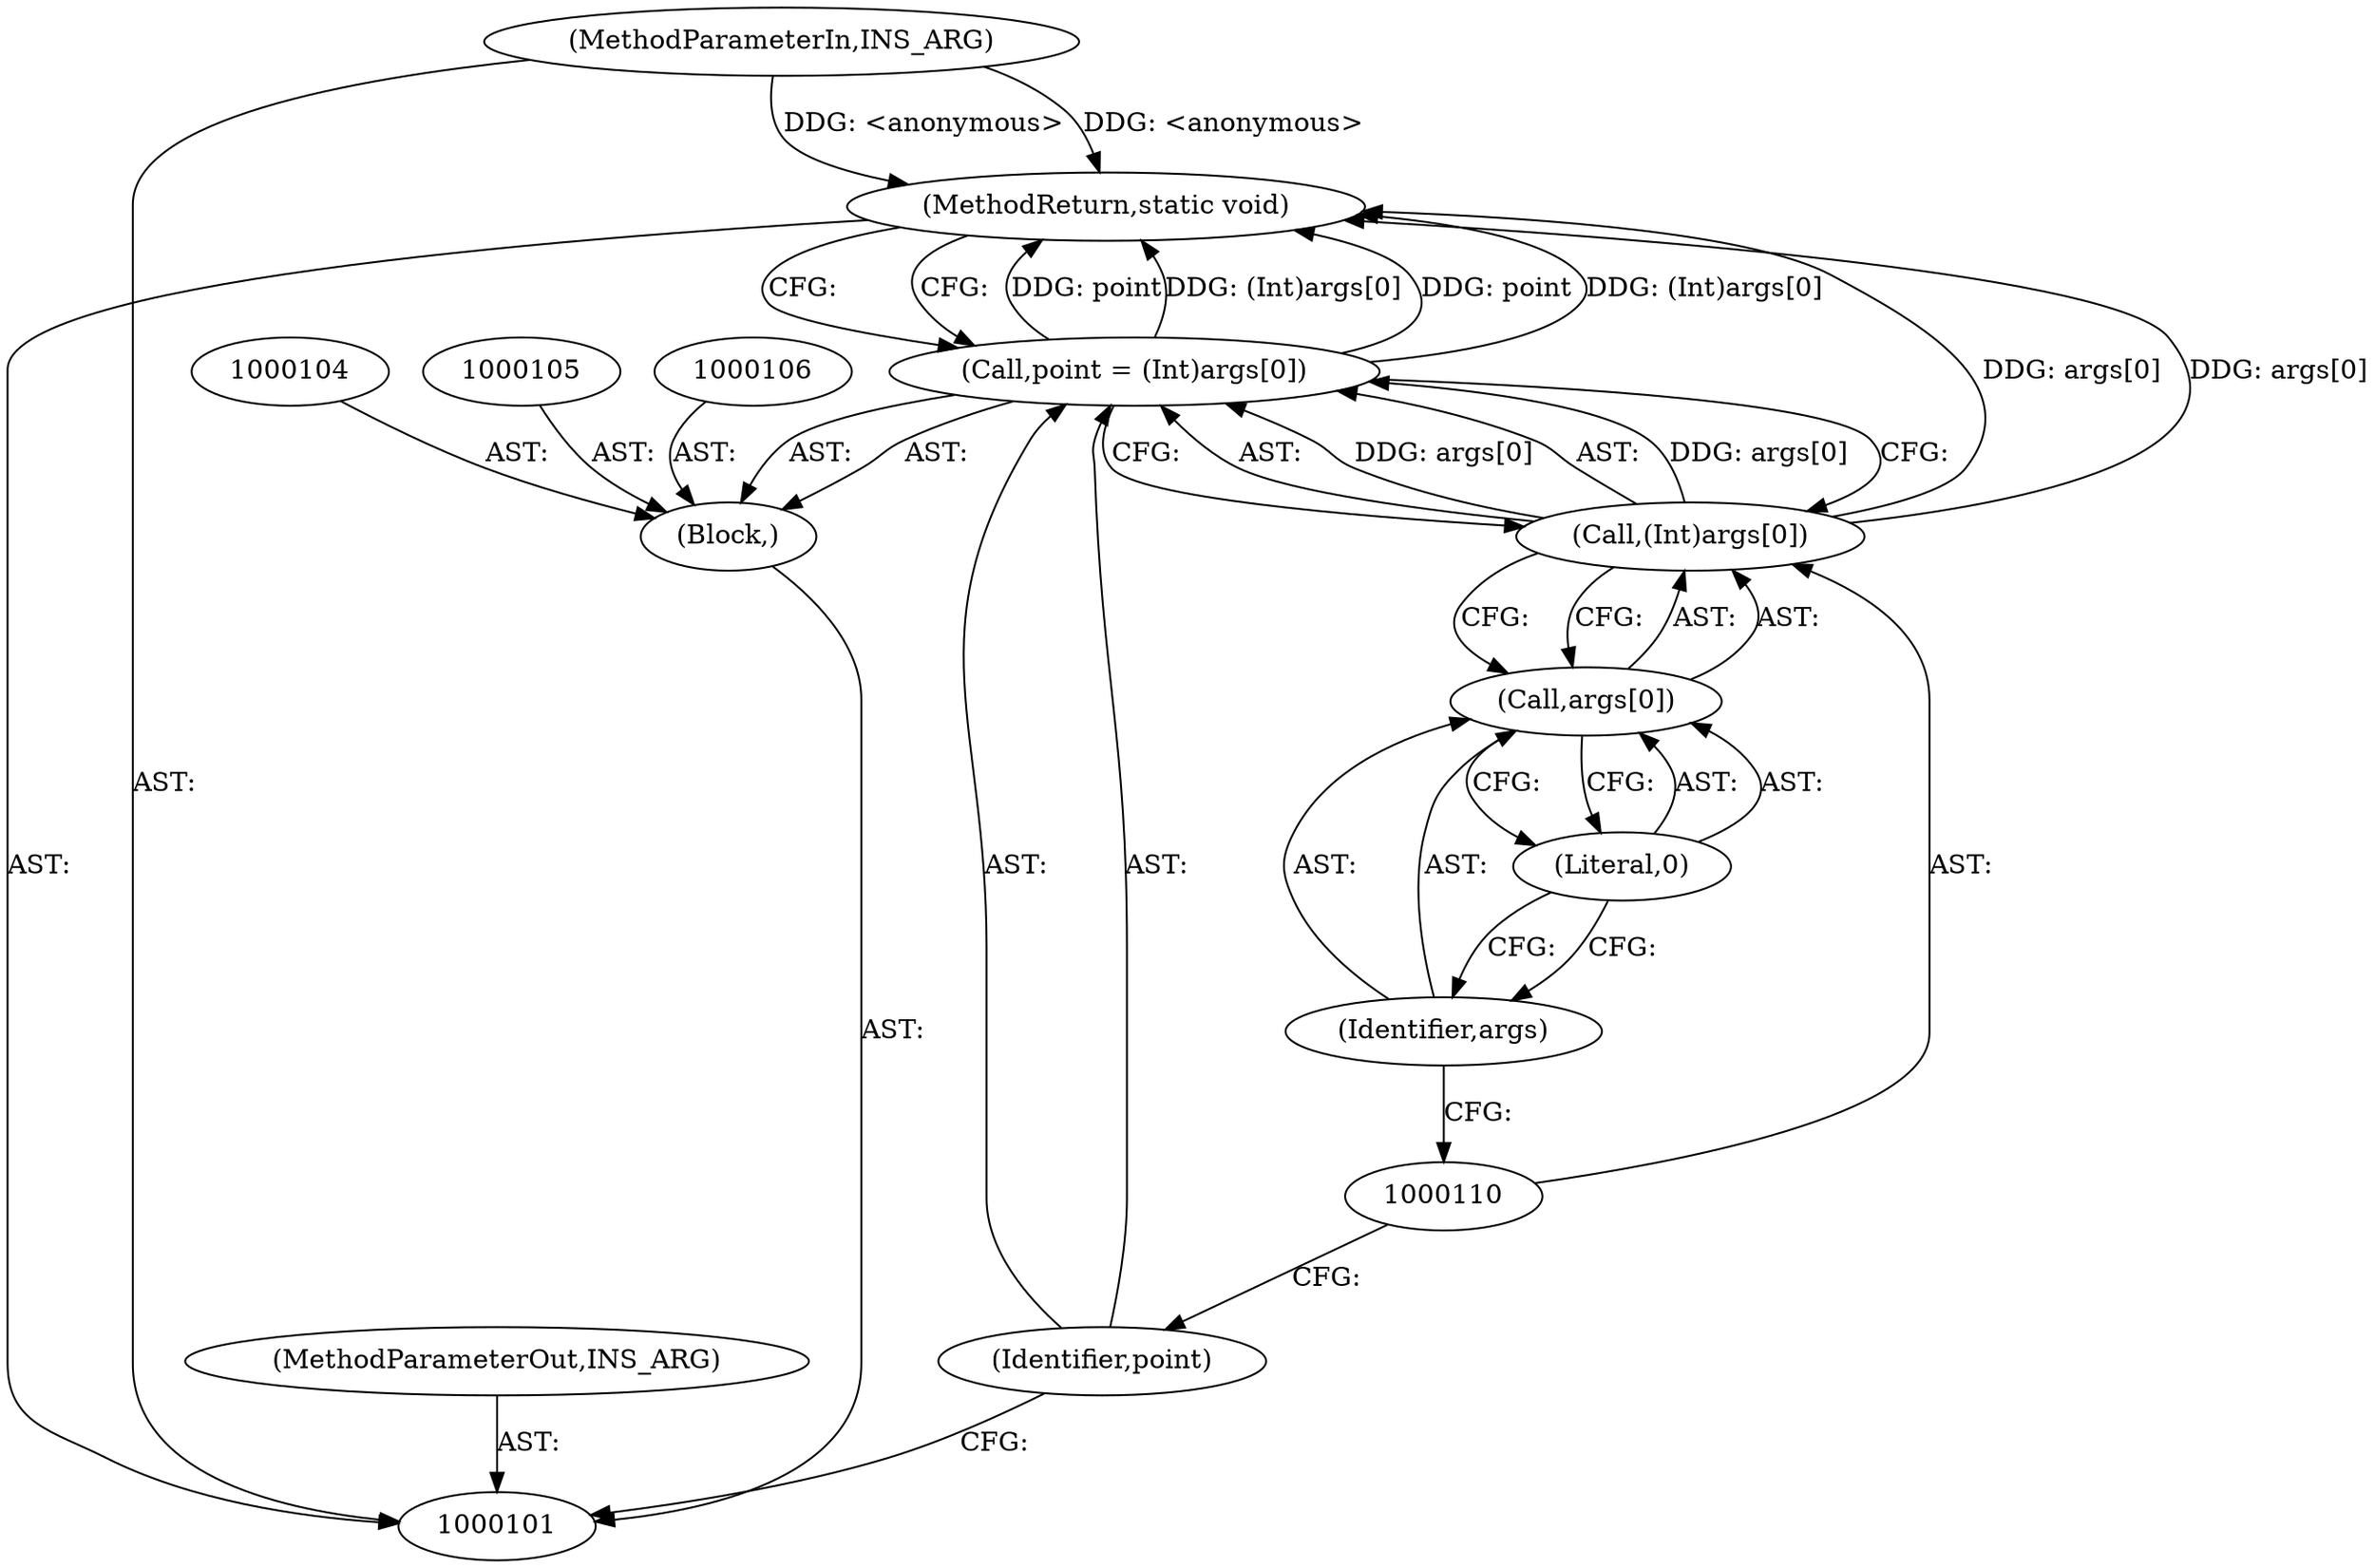digraph "0_ghostscript_7755e67116e8973ee0e3b22d653df026a84fa01b" {
"1000114" [label="(MethodReturn,static void)"];
"1000102" [label="(MethodParameterIn,INS_ARG)"];
"1000138" [label="(MethodParameterOut,INS_ARG)"];
"1000103" [label="(Block,)"];
"1000109" [label="(Call,(Int)args[0])"];
"1000111" [label="(Call,args[0])"];
"1000112" [label="(Identifier,args)"];
"1000113" [label="(Literal,0)"];
"1000107" [label="(Call,point = (Int)args[0])"];
"1000108" [label="(Identifier,point)"];
"1000114" -> "1000101"  [label="AST: "];
"1000114" -> "1000107"  [label="CFG: "];
"1000107" -> "1000114"  [label="DDG: point"];
"1000107" -> "1000114"  [label="DDG: (Int)args[0]"];
"1000102" -> "1000114"  [label="DDG: <anonymous>"];
"1000109" -> "1000114"  [label="DDG: args[0]"];
"1000102" -> "1000101"  [label="AST: "];
"1000102" -> "1000114"  [label="DDG: <anonymous>"];
"1000138" -> "1000101"  [label="AST: "];
"1000103" -> "1000101"  [label="AST: "];
"1000104" -> "1000103"  [label="AST: "];
"1000105" -> "1000103"  [label="AST: "];
"1000106" -> "1000103"  [label="AST: "];
"1000107" -> "1000103"  [label="AST: "];
"1000109" -> "1000107"  [label="AST: "];
"1000109" -> "1000111"  [label="CFG: "];
"1000110" -> "1000109"  [label="AST: "];
"1000111" -> "1000109"  [label="AST: "];
"1000107" -> "1000109"  [label="CFG: "];
"1000109" -> "1000114"  [label="DDG: args[0]"];
"1000109" -> "1000107"  [label="DDG: args[0]"];
"1000111" -> "1000109"  [label="AST: "];
"1000111" -> "1000113"  [label="CFG: "];
"1000112" -> "1000111"  [label="AST: "];
"1000113" -> "1000111"  [label="AST: "];
"1000109" -> "1000111"  [label="CFG: "];
"1000112" -> "1000111"  [label="AST: "];
"1000112" -> "1000110"  [label="CFG: "];
"1000113" -> "1000112"  [label="CFG: "];
"1000113" -> "1000111"  [label="AST: "];
"1000113" -> "1000112"  [label="CFG: "];
"1000111" -> "1000113"  [label="CFG: "];
"1000107" -> "1000103"  [label="AST: "];
"1000107" -> "1000109"  [label="CFG: "];
"1000108" -> "1000107"  [label="AST: "];
"1000109" -> "1000107"  [label="AST: "];
"1000114" -> "1000107"  [label="CFG: "];
"1000107" -> "1000114"  [label="DDG: point"];
"1000107" -> "1000114"  [label="DDG: (Int)args[0]"];
"1000109" -> "1000107"  [label="DDG: args[0]"];
"1000108" -> "1000107"  [label="AST: "];
"1000108" -> "1000101"  [label="CFG: "];
"1000110" -> "1000108"  [label="CFG: "];
}
